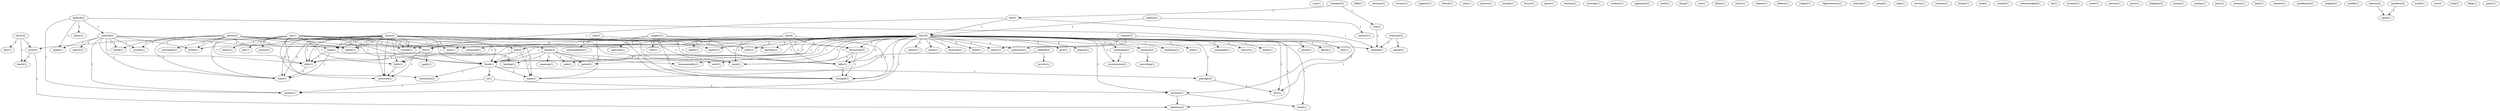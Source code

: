 digraph G {
  com [ label="com(1)" ];
  context [ label="context(3)" ];
  shows [ label="shows(1)" ];
  interprets [ label="interprets(1)" ];
  rest [ label="rest(1)" ];
  fulfil [ label="fulfil(1)" ];
  decision [ label="decision(1)" ];
  accuses [ label="accuses(1)" ];
  rapacity [ label="rapacity(1)" ];
  church [ label="church(1)" ];
  cent [ label="cent(1)" ];
  picture [ label="picture(1)" ];
  hedrick [ label="hedrick(2)" ];
  sandvik [ label="sandvik(2)" ];
  apple [ label="apple(1)" ];
  athos [ label="athos(1)" ];
  newton [ label="newton(1)" ];
  position [ label="position(2)" ];
  intends [ label="intends(1)" ];
  standard [ label="standard(2)" ];
  dot [ label="dot(3)" ];
  iota [ label="iota(3)" ];
  future [ label="future(1)" ];
  suggest [ label="suggest(1)" ];
  approach [ label="approach(1)" ];
  view [ label="view(1)" ];
  fact [ label="fact(3)" ];
  reading [ label="reading(1)" ];
  talks [ label="talks(2)" ];
  mind [ label="mind(1)" ];
  strength [ label="strength(1)" ];
  agree [ label="agree(1)" ];
  teaches [ label="teaches(2)" ];
  saturday [ label="saturday(1)" ];
  abolish [ label="abolish(3)" ];
  conduct [ label="conduct(1)" ];
  law [ label="law(29)" ];
  conform [ label="conform(1)" ];
  role [ label="role(2)" ];
  commendation [ label="commendation(1)" ];
  rejection [ label="rejection(1)" ];
  come [ label="come(1)" ];
  search [ label="search(1)" ];
  system [ label="system(1)" ];
  break [ label="break(1)" ];
  writes [ label="writes(1)" ];
  online [ label="online(1)" ];
  time [ label="time(2)" ];
  didn [ label="didn(1)" ];
  want [ label="want(1)" ];
  opposition [ label="opposition(1)" ];
  tenth [ label="tenth(1)" ];
  thing [ label="thing(1)" ];
  use [ label="use(1)" ];
  think [ label="think(1)" ];
  conclusion [ label="conclusion(2)" ];
  justice [ label="justice(1)" ];
  end [ label="end(2)" ];
  mercy [ label="mercy(1)" ];
  day [ label="day(1)" ];
  faith [ label="faith(2)" ];
  extortion [ label="extortion(1)" ];
  think [ label="think(1)" ];
  rom [ label="rom(1)" ];
  jewish [ label="jewish(2)" ];
  movement [ label="movement(1)" ];
  family [ label="family(4)" ];
  term [ label="term(1)" ];
  concerned [ label="concerned(1)" ];
  aspect [ label="aspect(1)" ];
  trouble [ label="trouble(2)" ];
  follow [ label="follow(1)" ];
  notice [ label="notice(1)" ];
  relaxes [ label="relaxes(1)" ];
  believe [ label="believe(1)" ];
  subject [ label="subject(1)" ];
  righteousness [ label="righteousness(1)" ];
  attitude [ label="attitude(1)" ];
  intend [ label="intend(1)" ];
  take [ label="take(1)" ];
  serves [ label="serves(1)" ];
  period [ label="period(1)" ];
  code [ label="code(1)" ];
  homosexuality [ label="homosexuality(1)" ];
  meaning [ label="meaning(1)" ];
  word [ label="word(1)" ];
  apply [ label="apply(1)" ];
  remains [ label="remains(1)" ];
  kosher [ label="kosher(1)" ];
  read [ label="read(1)" ];
  result [ label="result(1)" ];
  figure [ label="figure(1)" ];
  stay [ label="stay(1)" ];
  seems [ label="seems(1)" ];
  sense [ label="sense(1)" ];
  purpose [ label="purpose(2)" ];
  historian [ label="historian(1)" ];
  hand [ label="hand(1)" ];
  ceremonial [ label="ceremonial(1)" ];
  give [ label="give(1)" ];
  impose [ label="impose(1)" ];
  sinfulness [ label="sinfulness(1)" ];
  circumcision [ label="circumcision(2)" ];
  sees [ label="sees(1)" ];
  issue [ label="issue(3)" ];
  passage [ label="passage(2)" ];
  commends [ label="commends(1)" ];
  convict [ label="convict(1)" ];
  intent [ label="intent(1)" ];
  entail [ label="entail(1)" ];
  discussion [ label="discussion(3)" ];
  abolition [ label="abolition(2)" ];
  order [ label="order(1)" ];
  binding [ label="binding(1)" ];
  wanted [ label="wanted(1)" ];
  christ [ label="christ(2)" ];
  face [ label="face(1)" ];
  death [ label="death(1)" ];
  acknowledged [ label="acknowledged(1)" ];
  sin [ label="sin(1)" ];
  everyone [ label="everyone(2)" ];
  agrees [ label="agrees(1)" ];
  re [ label="re(1)" ];
  convicting [ label="convicting(1)" ];
  exceeds [ label="exceeds(1)" ];
  enter [ label="enter(1)" ];
  answer [ label="answer(1)" ];
  gives [ label="gives(1)" ];
  kingdom [ label="kingdom(3)" ];
  mount [ label="mount(1)" ];
  sunday [ label="sunday(1)" ];
  pass [ label="pass(2)" ];
  sermon [ label="sermon(1)" ];
  sabbath [ label="sabbath(2)" ];
  involve [ label="involve(1)" ];
  kent [ label="kent(1)" ];
  mat [ label="mat(4)" ];
  needs [ label="needs(1)" ];
  clearest [ label="clearest(1)" ];
  clarification [ label="clarification(1)" ];
  imagine [ label="imagine(1)" ];
  middle [ label="middle(1)" ];
  heaven [ label="heaven(4)" ];
  earth [ label="earth(1)" ];
  jesus [ label="jesus(8)" ];
  world [ label="world(1)" ];
  way [ label="way(2)" ];
  look [ label="look(1)" ];
  jesus [ label="jesus(4)" ];
  matthew [ label="matthew(3)" ];
  bible [ label="bible(1)" ];
  paul [ label="paul(11)" ];
  context -> shows [ label="1" ];
  context -> interprets [ label="1" ];
  context -> rest [ label="1" ];
  hedrick -> sandvik [ label="1" ];
  hedrick -> apple [ label="1" ];
  hedrick -> athos [ label="1" ];
  hedrick -> newton [ label="1" ];
  hedrick -> position [ label="1" ];
  standard -> dot [ label="1" ];
  standard -> iota [ label="1" ];
  suggest -> approach [ label="1" ];
  suggest -> view [ label="1" ];
  suggest -> fact [ label="1" ];
  suggest -> reading [ label="1" ];
  suggest -> talks [ label="1" ];
  suggest -> mind [ label="1" ];
  suggest -> strength [ label="1" ];
  abolish -> conduct [ label="1" ];
  abolish -> law [ label="2" ];
  role -> commendation [ label="1" ];
  role -> rejection [ label="1" ];
  role -> come [ label="1" ];
  sandvik -> search [ label="1" ];
  sandvik -> apple [ label="1" ];
  sandvik -> system [ label="1" ];
  sandvik -> newton [ label="1" ];
  sandvik -> break [ label="1" ];
  sandvik -> writes [ label="1" ];
  sandvik -> online [ label="1" ];
  sandvik -> time [ label="1" ];
  sandvik -> didn [ label="1" ];
  sandvik -> want [ label="1" ];
  use -> fact [ label="1" ];
  use -> think [ label="1" ];
  use -> conclusion [ label="1" ];
  use -> justice [ label="1" ];
  use -> end [ label="1" ];
  use -> come [ label="1" ];
  use -> mercy [ label="1" ];
  use -> day [ label="1" ];
  use -> faith [ label="1" ];
  use -> extortion [ label="1" ];
  use -> think [ label="1" ];
  use -> want [ label="1" ];
  jewish -> movement [ label="1" ];
  jewish -> family [ label="1" ];
  jewish -> system [ label="1" ];
  jewish -> term [ label="1" ];
  jewish -> break [ label="1" ];
  jewish -> concerned [ label="1" ];
  jewish -> writes [ label="1" ];
  jewish -> online [ label="1" ];
  jewish -> aspect [ label="1" ];
  jewish -> time [ label="1" ];
  jewish -> didn [ label="1" ];
  jewish -> trouble [ label="1" ];
  jewish -> want [ label="1" ];
  dot -> fact [ label="1" ];
  dot -> law [ label="1" ];
  dot -> reading [ label="1" ];
  family -> think [ label="1" ];
  family -> period [ label="1" ];
  family -> code [ label="1" ];
  family -> homosexuality [ label="1" ];
  family -> meaning [ label="1" ];
  family -> think [ label="1" ];
  family -> word [ label="1" ];
  fact -> apply [ label="1" ];
  fact -> extortion [ label="1" ];
  fact -> didn [ label="1" ];
  law -> result [ label="3" ];
  law -> figure [ label="1" ];
  law -> stay [ label="1" ];
  law -> seems [ label="2" ];
  law -> sense [ label="1" ];
  law -> think [ label="1" ];
  law -> purpose [ label="1" ];
  law -> historian [ label="1" ];
  law -> hand [ label="2" ];
  law -> ceremonial [ label="1" ];
  law -> give [ label="2" ];
  law -> impose [ label="2" ];
  law -> rejection [ label="3" ];
  law -> shows [ label="1" ];
  law -> end [ label="1" ];
  law -> sinfulness [ label="1" ];
  law -> circumcision [ label="2" ];
  law -> sees [ label="1" ];
  law -> period [ label="1" ];
  law -> issue [ label="1" ];
  law -> interprets [ label="1" ];
  law -> newton [ label="1" ];
  law -> passage [ label="1" ];
  law -> term [ label="1" ];
  law -> position [ label="2" ];
  law -> commends [ label="2" ];
  law -> rest [ label="1" ];
  law -> come [ label="3" ];
  law -> convict [ label="1" ];
  law -> code [ label="1" ];
  law -> intent [ label="1" ];
  law -> concerned [ label="1" ];
  law -> homosexuality [ label="1" ];
  law -> entail [ label="1" ];
  law -> faith [ label="1" ];
  law -> discussion [ label="2" ];
  law -> talks [ label="5" ];
  law -> mind [ label="2" ];
  law -> abolition [ label="2" ];
  law -> order [ label="3" ];
  law -> aspect [ label="2" ];
  law -> time [ label="1" ];
  law -> think [ label="1" ];
  law -> strength [ label="2" ];
  law -> didn [ label="2" ];
  law -> binding [ label="1" ];
  law -> trouble [ label="4" ];
  law -> word [ label="1" ];
  christ -> face [ label="1" ];
  christ -> issue [ label="1" ];
  christ -> death [ label="1" ];
  everyone -> reading [ label="1" ];
  everyone -> agrees [ label="1" ];
  think -> conclusion [ label="1" ];
  think -> re [ label="1" ];
  think -> passage [ label="1" ];
  think -> come [ label="2" ];
  purpose -> convicting [ label="1" ];
  ceremonial -> circumcision [ label="1" ];
  iota -> reading [ label="1" ];
  end -> come [ label="1" ];
  end -> faith [ label="1" ];
  end -> think [ label="1" ];
  issue -> death [ label="1" ];
  issue -> abolition [ label="1" ];
  re -> newton [ label="1" ];
  re -> position [ label="1" ];
  passage -> rest [ label="1" ];
  position -> entail [ label="1" ];
  position -> abolition [ label="1" ];
  sabbath -> involve [ label="1" ];
  sabbath -> talks [ label="1" ];
  mat -> discussion [ label="2" ];
  mat -> needs [ label="1" ];
  mat -> talks [ label="2" ];
  mat -> mind [ label="2" ];
  mat -> strength [ label="2" ];
  heaven -> earth [ label="1" ];
  jesus -> faith [ label="1" ];
  jesus -> discussion [ label="1" ];
  jesus -> talks [ label="2" ];
  jesus -> mind [ label="1" ];
  jesus -> order [ label="1" ];
  jesus -> writes [ label="1" ];
  jesus -> online [ label="1" ];
  jesus -> extortion [ label="1" ];
  jesus -> time [ label="1" ];
  jesus -> think [ label="1" ];
  jesus -> strength [ label="1" ];
  jesus -> didn [ label="1" ];
  jesus -> trouble [ label="1" ];
  jesus -> want [ label="2" ];
  faith -> extortion [ label="1" ];
  discussion -> talks [ label="1" ];
  discussion -> mind [ label="1" ];
  discussion -> strength [ label="1" ];
  talks -> strength [ label="1" ];
  jesus -> online [ label="1" ];
  jesus -> extortion [ label="1" ];
  jesus -> time [ label="1" ];
  jesus -> think [ label="1" ];
  jesus -> strength [ label="1" ];
  jesus -> didn [ label="1" ];
  jesus -> trouble [ label="1" ];
  jesus -> want [ label="2" ];
  matthew -> earth [ label="1" ];
  time -> didn [ label="1" ];
  time -> binding [ label="1" ];
  time -> want [ label="1" ];
  didn -> want [ label="1" ];
}
